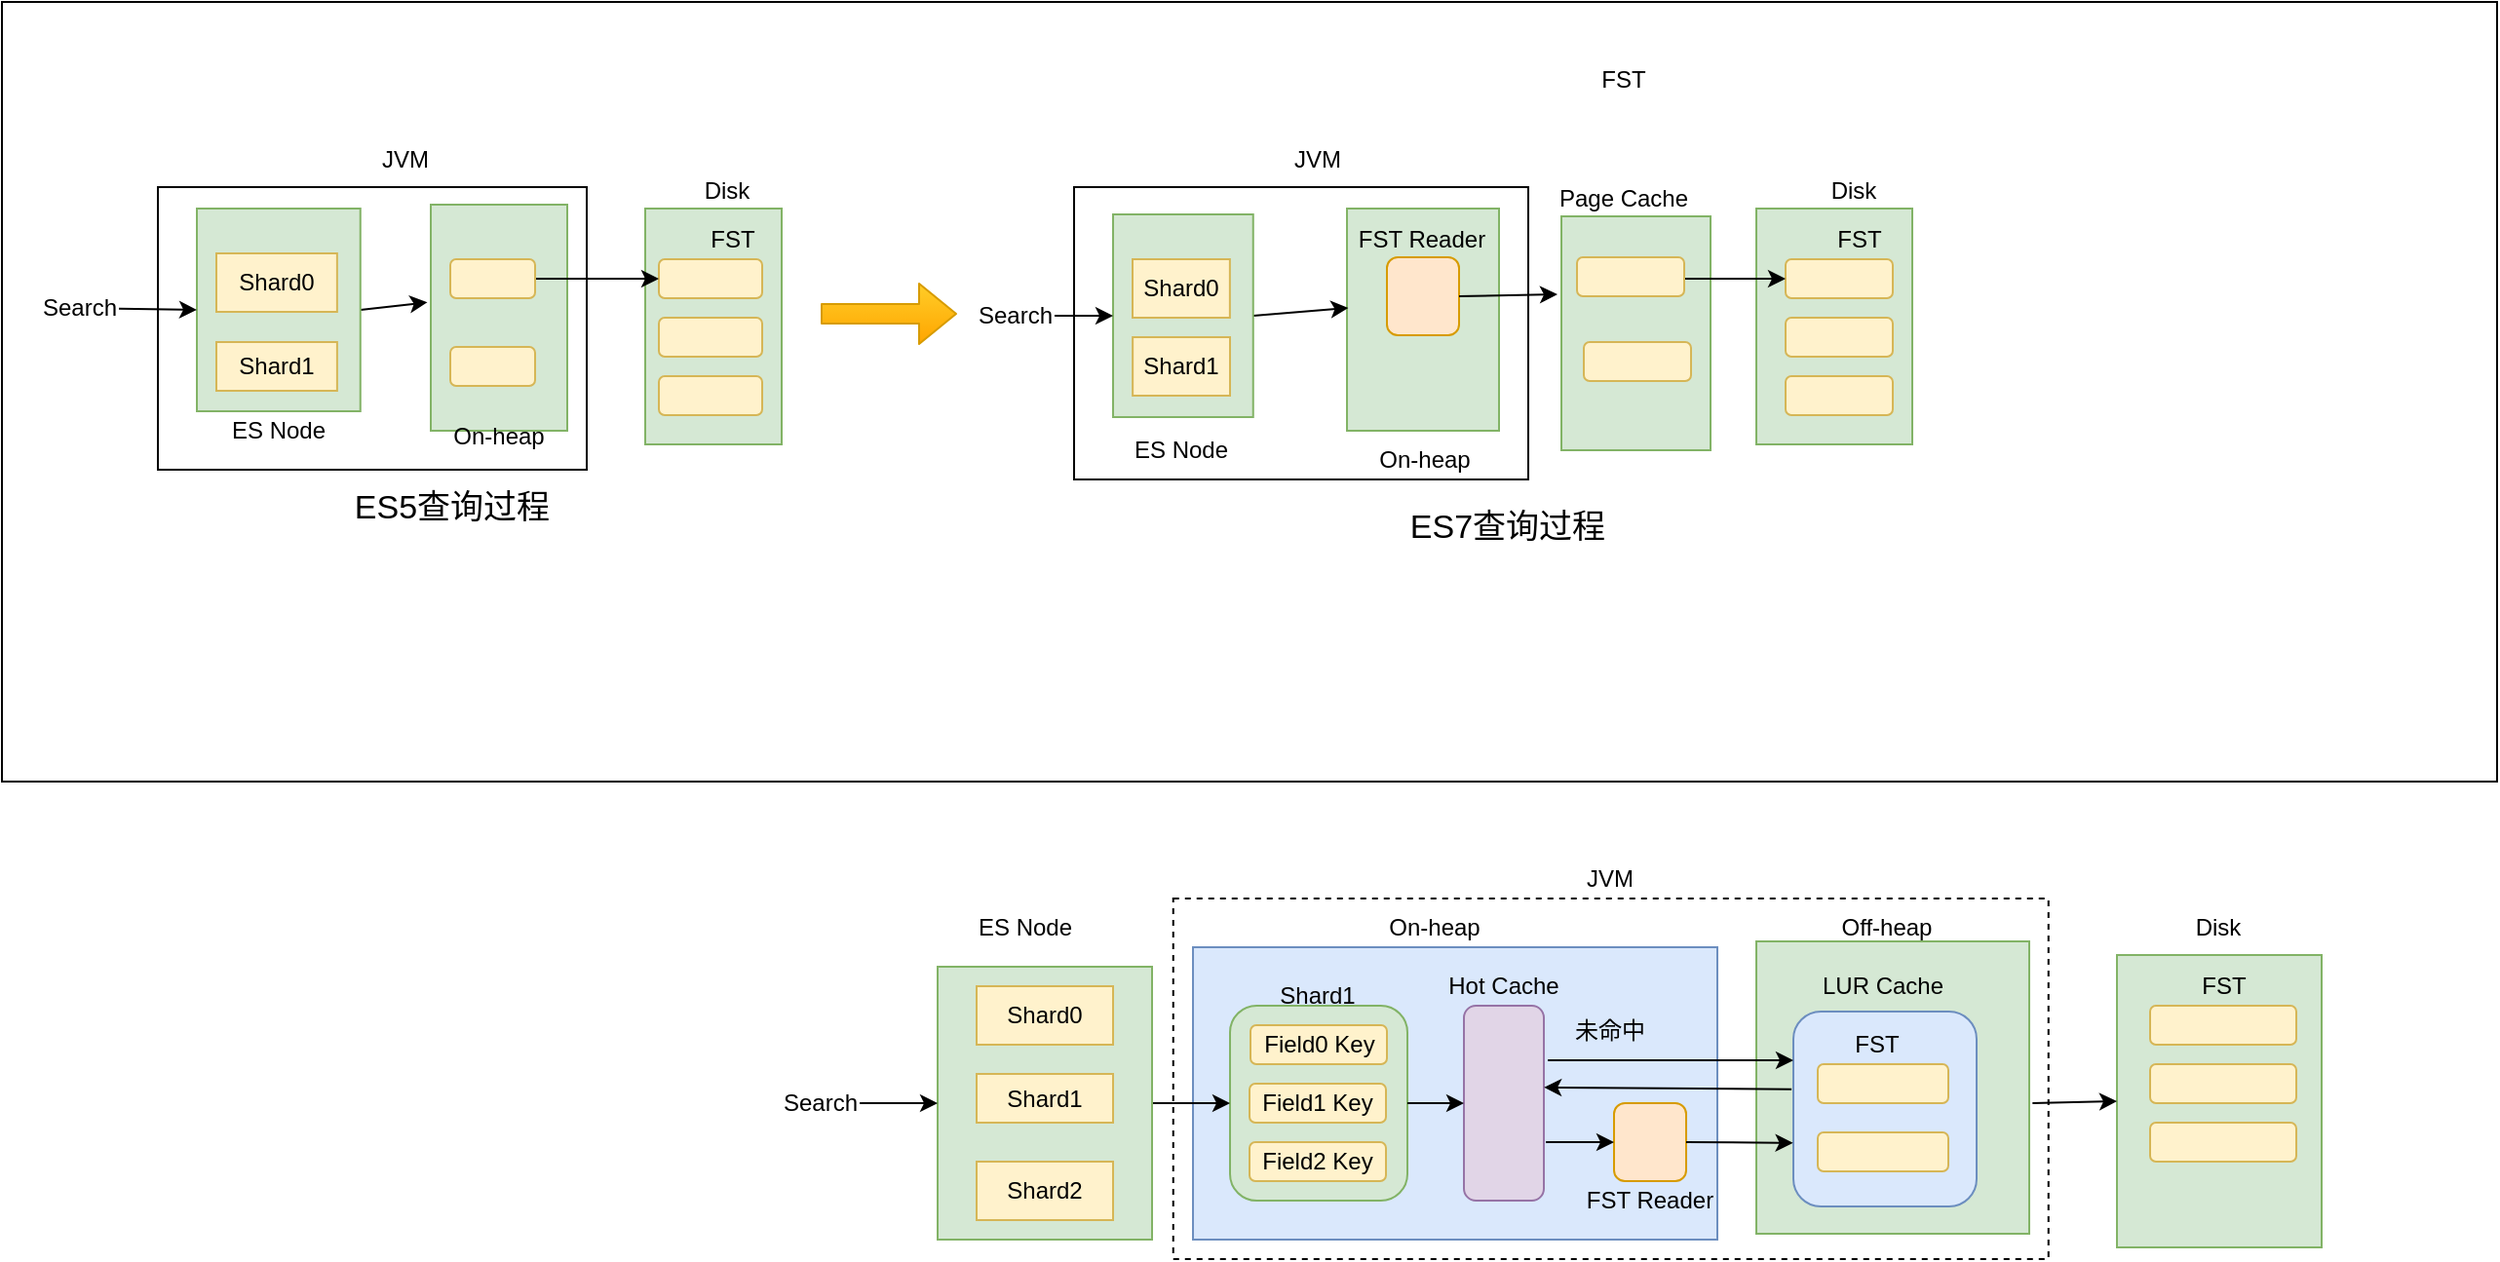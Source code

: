 <mxfile version="13.9.9" type="device"><diagram id="-AyWFAhCTSnSNCfElvHT" name="Page-1"><mxGraphModel dx="1869" dy="670" grid="1" gridSize="10" guides="1" tooltips="1" connect="1" arrows="1" fold="1" page="1" pageScale="1" pageWidth="827" pageHeight="1169" math="0" shadow="0"><root><mxCell id="0"/><mxCell id="1" parent="0"/><mxCell id="nyB1L3E13uyWAvmukQOP-45" value="" style="rounded=0;whiteSpace=wrap;html=1;" vertex="1" parent="1"><mxGeometry x="-560" y="110" width="1280" height="400" as="geometry"/></mxCell><mxCell id="nyB1L3E13uyWAvmukQOP-34" value="" style="rounded=0;whiteSpace=wrap;html=1;" vertex="1" parent="1"><mxGeometry x="-480" y="205" width="220" height="145" as="geometry"/></mxCell><mxCell id="nyB1L3E13uyWAvmukQOP-1" value="" style="rounded=0;whiteSpace=wrap;html=1;" vertex="1" parent="1"><mxGeometry x="-10" y="205" width="233" height="150" as="geometry"/></mxCell><mxCell id="iTfZqQNMOMfG3NsEbMWy-341" value="" style="rounded=0;whiteSpace=wrap;html=1;fillColor=#d5e8d4;strokeColor=#82b366;" parent="1" vertex="1"><mxGeometry x="130" y="216" width="78" height="114" as="geometry"/></mxCell><mxCell id="iTfZqQNMOMfG3NsEbMWy-340" value="" style="rounded=0;whiteSpace=wrap;html=1;fillColor=#d5e8d4;strokeColor=#82b366;" parent="1" vertex="1"><mxGeometry x="240" y="220" width="76.5" height="120" as="geometry"/></mxCell><mxCell id="iTfZqQNMOMfG3NsEbMWy-165" value="" style="rounded=0;whiteSpace=wrap;html=1;dashed=1;" parent="1" vertex="1"><mxGeometry x="40.88" y="570" width="449" height="185" as="geometry"/></mxCell><mxCell id="iTfZqQNMOMfG3NsEbMWy-166" value="" style="rounded=0;whiteSpace=wrap;html=1;fillColor=#dae8fc;strokeColor=#6c8ebf;" parent="1" vertex="1"><mxGeometry x="51" y="595" width="269" height="150" as="geometry"/></mxCell><mxCell id="iTfZqQNMOMfG3NsEbMWy-167" value="" style="rounded=0;whiteSpace=wrap;html=1;fillColor=#d5e8d4;strokeColor=#82b366;" parent="1" vertex="1"><mxGeometry x="340" y="592" width="140" height="150" as="geometry"/></mxCell><mxCell id="iTfZqQNMOMfG3NsEbMWy-168" value="" style="rounded=0;whiteSpace=wrap;html=1;fillColor=#d5e8d4;strokeColor=#82b366;" parent="1" vertex="1"><mxGeometry x="525" y="599" width="105" height="150" as="geometry"/></mxCell><mxCell id="iTfZqQNMOMfG3NsEbMWy-169" value="Disk" style="text;html=1;strokeColor=none;fillColor=none;align=center;verticalAlign=middle;whiteSpace=wrap;rounded=0;" parent="1" vertex="1"><mxGeometry x="542" y="575" width="70" height="20" as="geometry"/></mxCell><mxCell id="iTfZqQNMOMfG3NsEbMWy-170" value="FST" style="text;html=1;strokeColor=none;fillColor=none;align=center;verticalAlign=middle;whiteSpace=wrap;rounded=0;" parent="1" vertex="1"><mxGeometry x="559.5" y="605" width="40" height="20" as="geometry"/></mxCell><mxCell id="iTfZqQNMOMfG3NsEbMWy-171" value="" style="rounded=1;whiteSpace=wrap;html=1;fillColor=#fff2cc;strokeColor=#d6b656;" parent="1" vertex="1"><mxGeometry x="542" y="625" width="75" height="20" as="geometry"/></mxCell><mxCell id="iTfZqQNMOMfG3NsEbMWy-172" value="" style="rounded=1;whiteSpace=wrap;html=1;fillColor=#fff2cc;strokeColor=#d6b656;" parent="1" vertex="1"><mxGeometry x="542" y="655" width="75" height="20" as="geometry"/></mxCell><mxCell id="iTfZqQNMOMfG3NsEbMWy-173" value="" style="rounded=1;whiteSpace=wrap;html=1;fillColor=#fff2cc;strokeColor=#d6b656;" parent="1" vertex="1"><mxGeometry x="542" y="685" width="75" height="20" as="geometry"/></mxCell><mxCell id="iTfZqQNMOMfG3NsEbMWy-174" value="" style="rounded=1;whiteSpace=wrap;html=1;fillColor=#dae8fc;strokeColor=#6c8ebf;" parent="1" vertex="1"><mxGeometry x="359" y="628" width="94" height="100" as="geometry"/></mxCell><mxCell id="iTfZqQNMOMfG3NsEbMWy-175" value="LUR Cache" style="text;html=1;strokeColor=none;fillColor=none;align=center;verticalAlign=middle;whiteSpace=wrap;rounded=0;" parent="1" vertex="1"><mxGeometry x="360" y="605" width="90" height="20" as="geometry"/></mxCell><mxCell id="iTfZqQNMOMfG3NsEbMWy-176" value="" style="endArrow=classic;html=1;entryX=0;entryY=0.5;entryDx=0;entryDy=0;exitX=1.012;exitY=0.553;exitDx=0;exitDy=0;exitPerimeter=0;" parent="1" source="iTfZqQNMOMfG3NsEbMWy-167" target="iTfZqQNMOMfG3NsEbMWy-168" edge="1"><mxGeometry width="50" height="50" relative="1" as="geometry"><mxPoint x="480" y="674" as="sourcePoint"/><mxPoint x="530" y="675" as="targetPoint"/></mxGeometry></mxCell><mxCell id="iTfZqQNMOMfG3NsEbMWy-177" value="On-heap" style="text;html=1;strokeColor=none;fillColor=none;align=center;verticalAlign=middle;whiteSpace=wrap;rounded=0;" parent="1" vertex="1"><mxGeometry x="140" y="575" width="70" height="20" as="geometry"/></mxCell><mxCell id="iTfZqQNMOMfG3NsEbMWy-178" value="" style="rounded=1;whiteSpace=wrap;html=1;fillColor=#e1d5e7;strokeColor=#9673a6;" parent="1" vertex="1"><mxGeometry x="190" y="625" width="41" height="100" as="geometry"/></mxCell><mxCell id="iTfZqQNMOMfG3NsEbMWy-179" value="Hot Cache" style="text;html=1;strokeColor=none;fillColor=none;align=center;verticalAlign=middle;whiteSpace=wrap;rounded=0;" parent="1" vertex="1"><mxGeometry x="175.87" y="605" width="69.25" height="20" as="geometry"/></mxCell><mxCell id="iTfZqQNMOMfG3NsEbMWy-180" value="" style="rounded=1;whiteSpace=wrap;html=1;fillColor=#d5e8d4;strokeColor=#82b366;" parent="1" vertex="1"><mxGeometry x="70" y="625" width="91" height="100" as="geometry"/></mxCell><mxCell id="iTfZqQNMOMfG3NsEbMWy-182" value="" style="endArrow=classic;html=1;entryX=0;entryY=0.25;entryDx=0;entryDy=0;" parent="1" target="iTfZqQNMOMfG3NsEbMWy-174" edge="1"><mxGeometry width="50" height="50" relative="1" as="geometry"><mxPoint x="233" y="653" as="sourcePoint"/><mxPoint x="200" y="525" as="targetPoint"/></mxGeometry></mxCell><mxCell id="iTfZqQNMOMfG3NsEbMWy-183" value="Field2 Key" style="rounded=1;whiteSpace=wrap;html=1;fillColor=#fff2cc;strokeColor=#d6b656;" parent="1" vertex="1"><mxGeometry x="80" y="695" width="70" height="20" as="geometry"/></mxCell><mxCell id="iTfZqQNMOMfG3NsEbMWy-184" value="Field0 Key" style="rounded=1;whiteSpace=wrap;html=1;fillColor=#fff2cc;strokeColor=#d6b656;" parent="1" vertex="1"><mxGeometry x="80.5" y="635" width="70" height="20" as="geometry"/></mxCell><mxCell id="iTfZqQNMOMfG3NsEbMWy-185" value="Field1 Key" style="rounded=1;whiteSpace=wrap;html=1;fillColor=#fff2cc;strokeColor=#d6b656;" parent="1" vertex="1"><mxGeometry x="80" y="665" width="70" height="20" as="geometry"/></mxCell><mxCell id="iTfZqQNMOMfG3NsEbMWy-186" value="" style="endArrow=classic;html=1;entryX=0;entryY=0.5;entryDx=0;entryDy=0;exitX=1;exitY=0.5;exitDx=0;exitDy=0;" parent="1" source="iTfZqQNMOMfG3NsEbMWy-187" target="iTfZqQNMOMfG3NsEbMWy-180" edge="1"><mxGeometry width="50" height="50" relative="1" as="geometry"><mxPoint x="20" y="675" as="sourcePoint"/><mxPoint x="130" y="495" as="targetPoint"/></mxGeometry></mxCell><mxCell id="iTfZqQNMOMfG3NsEbMWy-187" value="" style="rounded=0;whiteSpace=wrap;html=1;fillColor=#d5e8d4;strokeColor=#82b366;" parent="1" vertex="1"><mxGeometry x="-80" y="605" width="110" height="140" as="geometry"/></mxCell><mxCell id="iTfZqQNMOMfG3NsEbMWy-188" value="Shard0" style="rounded=0;whiteSpace=wrap;html=1;fillColor=#fff2cc;strokeColor=#d6b656;" parent="1" vertex="1"><mxGeometry x="-60" y="615" width="70" height="30" as="geometry"/></mxCell><mxCell id="iTfZqQNMOMfG3NsEbMWy-189" value="Shard1" style="rounded=0;whiteSpace=wrap;html=1;fillColor=#fff2cc;strokeColor=#d6b656;" parent="1" vertex="1"><mxGeometry x="-60" y="660" width="70" height="25" as="geometry"/></mxCell><mxCell id="iTfZqQNMOMfG3NsEbMWy-190" value="Shard2" style="rounded=0;whiteSpace=wrap;html=1;fillColor=#fff2cc;strokeColor=#d6b656;" parent="1" vertex="1"><mxGeometry x="-60" y="705" width="70" height="30" as="geometry"/></mxCell><mxCell id="iTfZqQNMOMfG3NsEbMWy-191" value="Shard1" style="text;html=1;strokeColor=none;fillColor=none;align=center;verticalAlign=middle;whiteSpace=wrap;rounded=0;" parent="1" vertex="1"><mxGeometry x="95" y="610" width="40" height="20" as="geometry"/></mxCell><mxCell id="iTfZqQNMOMfG3NsEbMWy-192" value="" style="rounded=1;whiteSpace=wrap;html=1;fillColor=#fff2cc;strokeColor=#d6b656;" parent="1" vertex="1"><mxGeometry x="371.5" y="655" width="67" height="20" as="geometry"/></mxCell><mxCell id="iTfZqQNMOMfG3NsEbMWy-193" value="" style="rounded=1;whiteSpace=wrap;html=1;fillColor=#fff2cc;strokeColor=#d6b656;" parent="1" vertex="1"><mxGeometry x="371.5" y="690" width="67" height="20" as="geometry"/></mxCell><mxCell id="iTfZqQNMOMfG3NsEbMWy-194" value="ES Node" style="text;html=1;strokeColor=none;fillColor=none;align=center;verticalAlign=middle;whiteSpace=wrap;rounded=0;" parent="1" vertex="1"><mxGeometry x="-70" y="575" width="70" height="20" as="geometry"/></mxCell><mxCell id="iTfZqQNMOMfG3NsEbMWy-195" value="" style="endArrow=classic;html=1;entryX=0;entryY=0.5;entryDx=0;entryDy=0;" parent="1" target="iTfZqQNMOMfG3NsEbMWy-187" edge="1"><mxGeometry width="50" height="50" relative="1" as="geometry"><mxPoint x="-120" y="675" as="sourcePoint"/><mxPoint x="-110" y="655" as="targetPoint"/></mxGeometry></mxCell><mxCell id="iTfZqQNMOMfG3NsEbMWy-196" value="Search" style="text;html=1;strokeColor=none;fillColor=none;align=center;verticalAlign=middle;whiteSpace=wrap;rounded=0;" parent="1" vertex="1"><mxGeometry x="-160" y="665" width="40" height="20" as="geometry"/></mxCell><mxCell id="iTfZqQNMOMfG3NsEbMWy-198" value="" style="endArrow=classic;html=1;exitX=1;exitY=0.5;exitDx=0;exitDy=0;" parent="1" source="iTfZqQNMOMfG3NsEbMWy-180" edge="1"><mxGeometry width="50" height="50" relative="1" as="geometry"><mxPoint x="230" y="685" as="sourcePoint"/><mxPoint x="190" y="675" as="targetPoint"/></mxGeometry></mxCell><mxCell id="iTfZqQNMOMfG3NsEbMWy-200" value="FST" style="text;html=1;strokeColor=none;fillColor=none;align=center;verticalAlign=middle;whiteSpace=wrap;rounded=0;" parent="1" vertex="1"><mxGeometry x="382" y="635" width="40" height="20" as="geometry"/></mxCell><mxCell id="iTfZqQNMOMfG3NsEbMWy-202" value="未命中" style="text;html=1;strokeColor=none;fillColor=none;align=center;verticalAlign=middle;whiteSpace=wrap;rounded=0;dashed=1;" parent="1" vertex="1"><mxGeometry x="245.38" y="628" width="40" height="20" as="geometry"/></mxCell><mxCell id="iTfZqQNMOMfG3NsEbMWy-204" value="Off-heap" style="text;html=1;strokeColor=none;fillColor=none;align=center;verticalAlign=middle;whiteSpace=wrap;rounded=0;" parent="1" vertex="1"><mxGeometry x="371.5" y="575" width="70" height="20" as="geometry"/></mxCell><mxCell id="iTfZqQNMOMfG3NsEbMWy-205" value="" style="endArrow=classic;html=1;exitX=-0.01;exitY=0.399;exitDx=0;exitDy=0;exitPerimeter=0;entryX=1.002;entryY=0.419;entryDx=0;entryDy=0;entryPerimeter=0;" parent="1" source="iTfZqQNMOMfG3NsEbMWy-174" target="iTfZqQNMOMfG3NsEbMWy-178" edge="1"><mxGeometry width="50" height="50" relative="1" as="geometry"><mxPoint x="170" y="840" as="sourcePoint"/><mxPoint x="220" y="790" as="targetPoint"/></mxGeometry></mxCell><mxCell id="iTfZqQNMOMfG3NsEbMWy-206" value="" style="rounded=1;whiteSpace=wrap;html=1;fillColor=#ffe6cc;strokeColor=#d79b00;" parent="1" vertex="1"><mxGeometry x="267" y="675" width="37" height="40" as="geometry"/></mxCell><mxCell id="iTfZqQNMOMfG3NsEbMWy-207" value="FST Reader" style="text;html=1;strokeColor=none;fillColor=none;align=center;verticalAlign=middle;whiteSpace=wrap;rounded=0;" parent="1" vertex="1"><mxGeometry x="250.88" y="715" width="69.25" height="20" as="geometry"/></mxCell><mxCell id="iTfZqQNMOMfG3NsEbMWy-210" value="" style="endArrow=classic;html=1;entryX=0;entryY=0.5;entryDx=0;entryDy=0;" parent="1" target="iTfZqQNMOMfG3NsEbMWy-206" edge="1"><mxGeometry width="50" height="50" relative="1" as="geometry"><mxPoint x="232" y="695" as="sourcePoint"/><mxPoint x="320" y="780" as="targetPoint"/></mxGeometry></mxCell><mxCell id="iTfZqQNMOMfG3NsEbMWy-211" value="" style="endArrow=classic;html=1;exitX=1;exitY=0.5;exitDx=0;exitDy=0;entryX=-0.002;entryY=0.674;entryDx=0;entryDy=0;entryPerimeter=0;" parent="1" source="iTfZqQNMOMfG3NsEbMWy-206" target="iTfZqQNMOMfG3NsEbMWy-174" edge="1"><mxGeometry width="50" height="50" relative="1" as="geometry"><mxPoint x="370" y="840" as="sourcePoint"/><mxPoint x="420" y="790" as="targetPoint"/></mxGeometry></mxCell><mxCell id="iTfZqQNMOMfG3NsEbMWy-254" value="JVM" style="text;html=1;strokeColor=none;fillColor=none;align=center;verticalAlign=middle;whiteSpace=wrap;rounded=0;" parent="1" vertex="1"><mxGeometry x="230" y="550" width="70" height="20" as="geometry"/></mxCell><mxCell id="iTfZqQNMOMfG3NsEbMWy-300" value="" style="rounded=0;whiteSpace=wrap;html=1;fillColor=#d5e8d4;strokeColor=#82b366;" parent="1" vertex="1"><mxGeometry x="340" y="216" width="80" height="121" as="geometry"/></mxCell><mxCell id="iTfZqQNMOMfG3NsEbMWy-301" value="Disk" style="text;html=1;strokeColor=none;fillColor=none;align=center;verticalAlign=middle;whiteSpace=wrap;rounded=0;" parent="1" vertex="1"><mxGeometry x="355" y="197" width="70" height="20" as="geometry"/></mxCell><mxCell id="iTfZqQNMOMfG3NsEbMWy-302" value="FST" style="text;html=1;strokeColor=none;fillColor=none;align=center;verticalAlign=middle;whiteSpace=wrap;rounded=0;" parent="1" vertex="1"><mxGeometry x="372.5" y="222" width="40" height="20" as="geometry"/></mxCell><mxCell id="iTfZqQNMOMfG3NsEbMWy-303" value="" style="rounded=1;whiteSpace=wrap;html=1;fillColor=#fff2cc;strokeColor=#d6b656;" parent="1" vertex="1"><mxGeometry x="355" y="242" width="55" height="20" as="geometry"/></mxCell><mxCell id="iTfZqQNMOMfG3NsEbMWy-304" value="" style="rounded=1;whiteSpace=wrap;html=1;fillColor=#fff2cc;strokeColor=#d6b656;" parent="1" vertex="1"><mxGeometry x="355" y="272" width="55" height="20" as="geometry"/></mxCell><mxCell id="iTfZqQNMOMfG3NsEbMWy-305" value="" style="rounded=1;whiteSpace=wrap;html=1;fillColor=#fff2cc;strokeColor=#d6b656;" parent="1" vertex="1"><mxGeometry x="355" y="302" width="55" height="20" as="geometry"/></mxCell><mxCell id="iTfZqQNMOMfG3NsEbMWy-308" value="" style="endArrow=classic;html=1;entryX=0;entryY=0.5;entryDx=0;entryDy=0;" parent="1" target="iTfZqQNMOMfG3NsEbMWy-303" edge="1"><mxGeometry width="50" height="50" relative="1" as="geometry"><mxPoint x="300" y="252" as="sourcePoint"/><mxPoint x="398" y="290" as="targetPoint"/></mxGeometry></mxCell><mxCell id="iTfZqQNMOMfG3NsEbMWy-309" value="On-heap" style="text;html=1;strokeColor=none;fillColor=none;align=center;verticalAlign=middle;whiteSpace=wrap;rounded=0;" parent="1" vertex="1"><mxGeometry x="135" y="335" width="70" height="20" as="geometry"/></mxCell><mxCell id="iTfZqQNMOMfG3NsEbMWy-317" value="" style="endArrow=classic;html=1;exitX=1;exitY=0.5;exitDx=0;exitDy=0;entryX=0.009;entryY=0.447;entryDx=0;entryDy=0;entryPerimeter=0;" parent="1" source="iTfZqQNMOMfG3NsEbMWy-318" target="iTfZqQNMOMfG3NsEbMWy-341" edge="1"><mxGeometry width="50" height="50" relative="1" as="geometry"><mxPoint x="28" y="285" as="sourcePoint"/><mxPoint x="68" y="287" as="targetPoint"/></mxGeometry></mxCell><mxCell id="iTfZqQNMOMfG3NsEbMWy-318" value="" style="rounded=0;whiteSpace=wrap;html=1;fillColor=#d5e8d4;strokeColor=#82b366;" parent="1" vertex="1"><mxGeometry x="10" y="219" width="71.87" height="104" as="geometry"/></mxCell><mxCell id="iTfZqQNMOMfG3NsEbMWy-319" value="Shard0" style="rounded=0;whiteSpace=wrap;html=1;fillColor=#fff2cc;strokeColor=#d6b656;" parent="1" vertex="1"><mxGeometry x="20" y="242" width="49.93" height="30" as="geometry"/></mxCell><mxCell id="iTfZqQNMOMfG3NsEbMWy-325" value="ES Node" style="text;html=1;strokeColor=none;fillColor=none;align=center;verticalAlign=middle;whiteSpace=wrap;rounded=0;" parent="1" vertex="1"><mxGeometry x="10" y="330" width="70" height="20" as="geometry"/></mxCell><mxCell id="iTfZqQNMOMfG3NsEbMWy-327" value="Search" style="text;html=1;strokeColor=none;fillColor=none;align=center;verticalAlign=middle;whiteSpace=wrap;rounded=0;" parent="1" vertex="1"><mxGeometry x="-60" y="261" width="40" height="20" as="geometry"/></mxCell><mxCell id="iTfZqQNMOMfG3NsEbMWy-329" value="FST" style="text;html=1;strokeColor=none;fillColor=none;align=center;verticalAlign=middle;whiteSpace=wrap;rounded=0;" parent="1" vertex="1"><mxGeometry x="251.5" y="140" width="40" height="20" as="geometry"/></mxCell><mxCell id="iTfZqQNMOMfG3NsEbMWy-331" value="Page Cache" style="text;html=1;strokeColor=none;fillColor=none;align=center;verticalAlign=middle;whiteSpace=wrap;rounded=0;" parent="1" vertex="1"><mxGeometry x="236.5" y="201" width="70" height="20" as="geometry"/></mxCell><mxCell id="iTfZqQNMOMfG3NsEbMWy-333" value="" style="rounded=1;whiteSpace=wrap;html=1;fillColor=#ffe6cc;strokeColor=#d79b00;" parent="1" vertex="1"><mxGeometry x="150.5" y="241" width="37" height="40" as="geometry"/></mxCell><mxCell id="iTfZqQNMOMfG3NsEbMWy-334" value="FST Reader" style="text;html=1;strokeColor=none;fillColor=none;align=center;verticalAlign=middle;whiteSpace=wrap;rounded=0;" parent="1" vertex="1"><mxGeometry x="134.38" y="222" width="69.25" height="20" as="geometry"/></mxCell><mxCell id="iTfZqQNMOMfG3NsEbMWy-336" value="" style="endArrow=classic;html=1;exitX=1;exitY=0.5;exitDx=0;exitDy=0;entryX=0;entryY=0.5;entryDx=0;entryDy=0;" parent="1" source="iTfZqQNMOMfG3NsEbMWy-333" edge="1"><mxGeometry width="50" height="50" relative="1" as="geometry"><mxPoint x="238" y="455" as="sourcePoint"/><mxPoint x="238" y="260" as="targetPoint"/></mxGeometry></mxCell><mxCell id="nyB1L3E13uyWAvmukQOP-3" value="" style="rounded=0;whiteSpace=wrap;html=1;fillColor=#d5e8d4;strokeColor=#82b366;" vertex="1" parent="1"><mxGeometry x="-340" y="214" width="70" height="116" as="geometry"/></mxCell><mxCell id="nyB1L3E13uyWAvmukQOP-5" value="" style="rounded=0;whiteSpace=wrap;html=1;fillColor=#d5e8d4;strokeColor=#82b366;" vertex="1" parent="1"><mxGeometry x="-230" y="216" width="70" height="121" as="geometry"/></mxCell><mxCell id="nyB1L3E13uyWAvmukQOP-6" value="Disk" style="text;html=1;strokeColor=none;fillColor=none;align=center;verticalAlign=middle;whiteSpace=wrap;rounded=0;" vertex="1" parent="1"><mxGeometry x="-223" y="197" width="70" height="20" as="geometry"/></mxCell><mxCell id="nyB1L3E13uyWAvmukQOP-7" value="FST" style="text;html=1;strokeColor=none;fillColor=none;align=center;verticalAlign=middle;whiteSpace=wrap;rounded=0;" vertex="1" parent="1"><mxGeometry x="-205.5" y="222" width="40" height="20" as="geometry"/></mxCell><mxCell id="nyB1L3E13uyWAvmukQOP-8" value="" style="rounded=1;whiteSpace=wrap;html=1;fillColor=#fff2cc;strokeColor=#d6b656;" vertex="1" parent="1"><mxGeometry x="-223" y="242" width="53" height="20" as="geometry"/></mxCell><mxCell id="nyB1L3E13uyWAvmukQOP-9" value="" style="rounded=1;whiteSpace=wrap;html=1;fillColor=#fff2cc;strokeColor=#d6b656;" vertex="1" parent="1"><mxGeometry x="-223" y="272" width="53" height="20" as="geometry"/></mxCell><mxCell id="nyB1L3E13uyWAvmukQOP-10" value="" style="rounded=1;whiteSpace=wrap;html=1;fillColor=#fff2cc;strokeColor=#d6b656;" vertex="1" parent="1"><mxGeometry x="-223" y="302" width="53" height="20" as="geometry"/></mxCell><mxCell id="nyB1L3E13uyWAvmukQOP-12" value="On-heap" style="text;html=1;strokeColor=none;fillColor=none;align=center;verticalAlign=middle;whiteSpace=wrap;rounded=0;" vertex="1" parent="1"><mxGeometry x="-340" y="323" width="70" height="20" as="geometry"/></mxCell><mxCell id="nyB1L3E13uyWAvmukQOP-13" value="" style="endArrow=classic;html=1;exitX=1;exitY=0.5;exitDx=0;exitDy=0;entryX=-0.025;entryY=0.432;entryDx=0;entryDy=0;entryPerimeter=0;" edge="1" source="nyB1L3E13uyWAvmukQOP-14" target="nyB1L3E13uyWAvmukQOP-3" parent="1"><mxGeometry width="50" height="50" relative="1" as="geometry"><mxPoint x="-450" y="283" as="sourcePoint"/><mxPoint x="-410" y="285" as="targetPoint"/></mxGeometry></mxCell><mxCell id="nyB1L3E13uyWAvmukQOP-14" value="" style="rounded=0;whiteSpace=wrap;html=1;fillColor=#d5e8d4;strokeColor=#82b366;" vertex="1" parent="1"><mxGeometry x="-460" y="216" width="83.87" height="104" as="geometry"/></mxCell><mxCell id="nyB1L3E13uyWAvmukQOP-15" value="Shard0" style="rounded=0;whiteSpace=wrap;html=1;fillColor=#fff2cc;strokeColor=#d6b656;" vertex="1" parent="1"><mxGeometry x="-450" y="239" width="61.93" height="30" as="geometry"/></mxCell><mxCell id="nyB1L3E13uyWAvmukQOP-16" value="Shard1" style="rounded=0;whiteSpace=wrap;html=1;fillColor=#fff2cc;strokeColor=#d6b656;" vertex="1" parent="1"><mxGeometry x="-450" y="284.5" width="61.94" height="25" as="geometry"/></mxCell><mxCell id="nyB1L3E13uyWAvmukQOP-19" value="ES Node" style="text;html=1;strokeColor=none;fillColor=none;align=center;verticalAlign=middle;whiteSpace=wrap;rounded=0;" vertex="1" parent="1"><mxGeometry x="-453.07" y="320" width="70" height="20" as="geometry"/></mxCell><mxCell id="nyB1L3E13uyWAvmukQOP-20" value="" style="endArrow=classic;html=1;entryX=0;entryY=0.5;entryDx=0;entryDy=0;" edge="1" target="nyB1L3E13uyWAvmukQOP-14" parent="1" source="nyB1L3E13uyWAvmukQOP-21"><mxGeometry width="50" height="50" relative="1" as="geometry"><mxPoint x="-520" y="269" as="sourcePoint"/><mxPoint x="-536.13" y="249" as="targetPoint"/></mxGeometry></mxCell><mxCell id="nyB1L3E13uyWAvmukQOP-26" value="" style="endArrow=classic;html=1;exitX=1;exitY=0.5;exitDx=0;exitDy=0;entryX=0;entryY=0.5;entryDx=0;entryDy=0;" edge="1" source="nyB1L3E13uyWAvmukQOP-28" target="nyB1L3E13uyWAvmukQOP-8" parent="1"><mxGeometry width="50" height="50" relative="1" as="geometry"><mxPoint x="-301.5" y="268" as="sourcePoint"/><mxPoint x="-240" y="268" as="targetPoint"/></mxGeometry></mxCell><mxCell id="nyB1L3E13uyWAvmukQOP-28" value="" style="rounded=1;whiteSpace=wrap;html=1;fillColor=#fff2cc;strokeColor=#d6b656;" vertex="1" parent="1"><mxGeometry x="-330" y="242" width="43.5" height="20" as="geometry"/></mxCell><mxCell id="nyB1L3E13uyWAvmukQOP-32" value="" style="rounded=1;whiteSpace=wrap;html=1;fillColor=#fff2cc;strokeColor=#d6b656;" vertex="1" parent="1"><mxGeometry x="-330" y="287" width="43.5" height="20" as="geometry"/></mxCell><mxCell id="nyB1L3E13uyWAvmukQOP-21" value="Search" style="text;html=1;strokeColor=none;fillColor=none;align=center;verticalAlign=middle;whiteSpace=wrap;rounded=0;" vertex="1" parent="1"><mxGeometry x="-540" y="257" width="40" height="20" as="geometry"/></mxCell><mxCell id="nyB1L3E13uyWAvmukQOP-35" value="" style="rounded=1;whiteSpace=wrap;html=1;fillColor=#fff2cc;strokeColor=#d6b656;" vertex="1" parent="1"><mxGeometry x="248" y="241" width="55" height="20" as="geometry"/></mxCell><mxCell id="nyB1L3E13uyWAvmukQOP-37" value="" style="rounded=1;whiteSpace=wrap;html=1;fillColor=#fff2cc;strokeColor=#d6b656;" vertex="1" parent="1"><mxGeometry x="251.5" y="284.5" width="55" height="20" as="geometry"/></mxCell><mxCell id="nyB1L3E13uyWAvmukQOP-40" value="Shard1" style="rounded=0;whiteSpace=wrap;html=1;fillColor=#fff2cc;strokeColor=#d6b656;" vertex="1" parent="1"><mxGeometry x="20.07" y="282" width="49.93" height="30" as="geometry"/></mxCell><mxCell id="nyB1L3E13uyWAvmukQOP-41" value="" style="endArrow=classic;html=1;exitX=1;exitY=0.5;exitDx=0;exitDy=0;entryX=0;entryY=0.5;entryDx=0;entryDy=0;" edge="1" parent="1" source="iTfZqQNMOMfG3NsEbMWy-327" target="iTfZqQNMOMfG3NsEbMWy-318"><mxGeometry width="50" height="50" relative="1" as="geometry"><mxPoint x="-60" y="400" as="sourcePoint"/><mxPoint x="-10" y="350" as="targetPoint"/></mxGeometry></mxCell><mxCell id="nyB1L3E13uyWAvmukQOP-44" value="" style="shape=flexArrow;endArrow=classic;html=1;fillColor=#ffcd28;strokeColor=#d79b00;gradientColor=#ffa500;" edge="1" parent="1"><mxGeometry width="50" height="50" relative="1" as="geometry"><mxPoint x="-140" y="270" as="sourcePoint"/><mxPoint x="-70" y="270" as="targetPoint"/></mxGeometry></mxCell><mxCell id="nyB1L3E13uyWAvmukQOP-49" value="JVM" style="text;html=1;strokeColor=none;fillColor=none;align=center;verticalAlign=middle;whiteSpace=wrap;rounded=0;" vertex="1" parent="1"><mxGeometry x="-388.07" y="181" width="70" height="20" as="geometry"/></mxCell><mxCell id="nyB1L3E13uyWAvmukQOP-51" value="JVM" style="text;html=1;strokeColor=none;fillColor=none;align=center;verticalAlign=middle;whiteSpace=wrap;rounded=0;" vertex="1" parent="1"><mxGeometry x="80" y="181" width="70" height="20" as="geometry"/></mxCell><mxCell id="nyB1L3E13uyWAvmukQOP-52" value="&lt;font style=&quot;font-size: 17px&quot;&gt;ES5查询过程&lt;/font&gt;" style="text;html=1;strokeColor=none;fillColor=none;align=center;verticalAlign=middle;whiteSpace=wrap;rounded=0;" vertex="1" parent="1"><mxGeometry x="-388.07" y="360" width="118.07" height="20" as="geometry"/></mxCell><mxCell id="nyB1L3E13uyWAvmukQOP-53" value="&lt;font style=&quot;font-size: 17px&quot;&gt;ES7查询过程&lt;/font&gt;" style="text;html=1;strokeColor=none;fillColor=none;align=center;verticalAlign=middle;whiteSpace=wrap;rounded=0;" vertex="1" parent="1"><mxGeometry x="135" y="370" width="155" height="20" as="geometry"/></mxCell></root></mxGraphModel></diagram></mxfile>